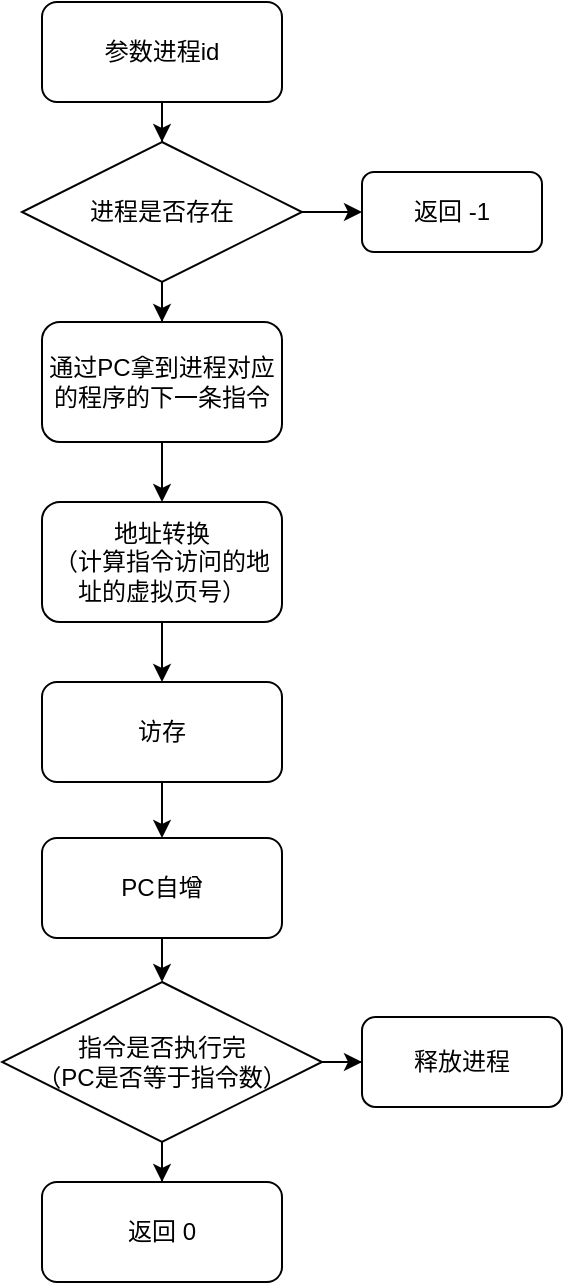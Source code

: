 <mxfile version="14.5.1" type="device"><diagram id="fO3uC905-Ek9k7KiVyKl" name="第 1 页"><mxGraphModel dx="1278" dy="607" grid="1" gridSize="10" guides="1" tooltips="1" connect="1" arrows="1" fold="1" page="1" pageScale="1" pageWidth="850" pageHeight="1100" math="0" shadow="0"><root><mxCell id="0"/><mxCell id="1" parent="0"/><mxCell id="AsSuW90WX6WBqPDKH_hQ-14" style="edgeStyle=orthogonalEdgeStyle;rounded=0;orthogonalLoop=1;jettySize=auto;html=1;" edge="1" parent="1" source="AsSuW90WX6WBqPDKH_hQ-1" target="AsSuW90WX6WBqPDKH_hQ-3"><mxGeometry relative="1" as="geometry"/></mxCell><mxCell id="AsSuW90WX6WBqPDKH_hQ-1" value="参数进程id" style="rounded=1;whiteSpace=wrap;html=1;" vertex="1" parent="1"><mxGeometry x="360" y="60" width="120" height="50" as="geometry"/></mxCell><mxCell id="AsSuW90WX6WBqPDKH_hQ-17" value="" style="edgeStyle=orthogonalEdgeStyle;rounded=0;orthogonalLoop=1;jettySize=auto;html=1;" edge="1" parent="1" source="AsSuW90WX6WBqPDKH_hQ-3" target="AsSuW90WX6WBqPDKH_hQ-4"><mxGeometry relative="1" as="geometry"/></mxCell><mxCell id="AsSuW90WX6WBqPDKH_hQ-20" value="" style="edgeStyle=orthogonalEdgeStyle;rounded=0;orthogonalLoop=1;jettySize=auto;html=1;" edge="1" parent="1" source="AsSuW90WX6WBqPDKH_hQ-3" target="AsSuW90WX6WBqPDKH_hQ-5"><mxGeometry relative="1" as="geometry"/></mxCell><mxCell id="AsSuW90WX6WBqPDKH_hQ-3" value="进程是否存在" style="rhombus;whiteSpace=wrap;html=1;" vertex="1" parent="1"><mxGeometry x="350" y="130" width="140" height="70" as="geometry"/></mxCell><mxCell id="AsSuW90WX6WBqPDKH_hQ-4" value="返回 -1" style="rounded=1;whiteSpace=wrap;html=1;" vertex="1" parent="1"><mxGeometry x="520" y="145" width="90" height="40" as="geometry"/></mxCell><mxCell id="AsSuW90WX6WBqPDKH_hQ-21" value="" style="edgeStyle=orthogonalEdgeStyle;rounded=0;orthogonalLoop=1;jettySize=auto;html=1;" edge="1" parent="1" source="AsSuW90WX6WBqPDKH_hQ-5" target="AsSuW90WX6WBqPDKH_hQ-6"><mxGeometry relative="1" as="geometry"/></mxCell><mxCell id="AsSuW90WX6WBqPDKH_hQ-5" value="通过PC拿到进程对应的程序的下一条指令" style="rounded=1;whiteSpace=wrap;html=1;" vertex="1" parent="1"><mxGeometry x="360" y="220" width="120" height="60" as="geometry"/></mxCell><mxCell id="AsSuW90WX6WBqPDKH_hQ-23" value="" style="edgeStyle=orthogonalEdgeStyle;rounded=0;orthogonalLoop=1;jettySize=auto;html=1;" edge="1" parent="1" source="AsSuW90WX6WBqPDKH_hQ-6" target="AsSuW90WX6WBqPDKH_hQ-7"><mxGeometry relative="1" as="geometry"/></mxCell><mxCell id="AsSuW90WX6WBqPDKH_hQ-6" value="地址转换&lt;br&gt;（计算指令访问的地址的虚拟页号）" style="rounded=1;whiteSpace=wrap;html=1;" vertex="1" parent="1"><mxGeometry x="360" y="310" width="120" height="60" as="geometry"/></mxCell><mxCell id="AsSuW90WX6WBqPDKH_hQ-24" value="" style="edgeStyle=orthogonalEdgeStyle;rounded=0;orthogonalLoop=1;jettySize=auto;html=1;" edge="1" parent="1" source="AsSuW90WX6WBqPDKH_hQ-7" target="AsSuW90WX6WBqPDKH_hQ-9"><mxGeometry relative="1" as="geometry"/></mxCell><mxCell id="AsSuW90WX6WBqPDKH_hQ-7" value="访存" style="rounded=1;whiteSpace=wrap;html=1;" vertex="1" parent="1"><mxGeometry x="360" y="400" width="120" height="50" as="geometry"/></mxCell><mxCell id="AsSuW90WX6WBqPDKH_hQ-25" value="" style="edgeStyle=orthogonalEdgeStyle;rounded=0;orthogonalLoop=1;jettySize=auto;html=1;" edge="1" parent="1" source="AsSuW90WX6WBqPDKH_hQ-9" target="AsSuW90WX6WBqPDKH_hQ-11"><mxGeometry relative="1" as="geometry"/></mxCell><mxCell id="AsSuW90WX6WBqPDKH_hQ-9" value="PC自增" style="rounded=1;whiteSpace=wrap;html=1;" vertex="1" parent="1"><mxGeometry x="360" y="478" width="120" height="50" as="geometry"/></mxCell><mxCell id="AsSuW90WX6WBqPDKH_hQ-10" value="返回 0" style="rounded=1;whiteSpace=wrap;html=1;" vertex="1" parent="1"><mxGeometry x="360" y="650" width="120" height="50" as="geometry"/></mxCell><mxCell id="AsSuW90WX6WBqPDKH_hQ-26" value="" style="edgeStyle=orthogonalEdgeStyle;rounded=0;orthogonalLoop=1;jettySize=auto;html=1;" edge="1" parent="1" source="AsSuW90WX6WBqPDKH_hQ-11" target="AsSuW90WX6WBqPDKH_hQ-10"><mxGeometry relative="1" as="geometry"/></mxCell><mxCell id="AsSuW90WX6WBqPDKH_hQ-27" value="" style="edgeStyle=orthogonalEdgeStyle;rounded=0;orthogonalLoop=1;jettySize=auto;html=1;" edge="1" parent="1" source="AsSuW90WX6WBqPDKH_hQ-11" target="AsSuW90WX6WBqPDKH_hQ-12"><mxGeometry relative="1" as="geometry"/></mxCell><mxCell id="AsSuW90WX6WBqPDKH_hQ-11" value="指令是否执行完&lt;br&gt;（PC是否等于指令数）" style="rhombus;whiteSpace=wrap;html=1;" vertex="1" parent="1"><mxGeometry x="340" y="550" width="160" height="80" as="geometry"/></mxCell><mxCell id="AsSuW90WX6WBqPDKH_hQ-12" value="释放进程" style="rounded=1;whiteSpace=wrap;html=1;" vertex="1" parent="1"><mxGeometry x="520" y="567.5" width="100" height="45" as="geometry"/></mxCell></root></mxGraphModel></diagram></mxfile>